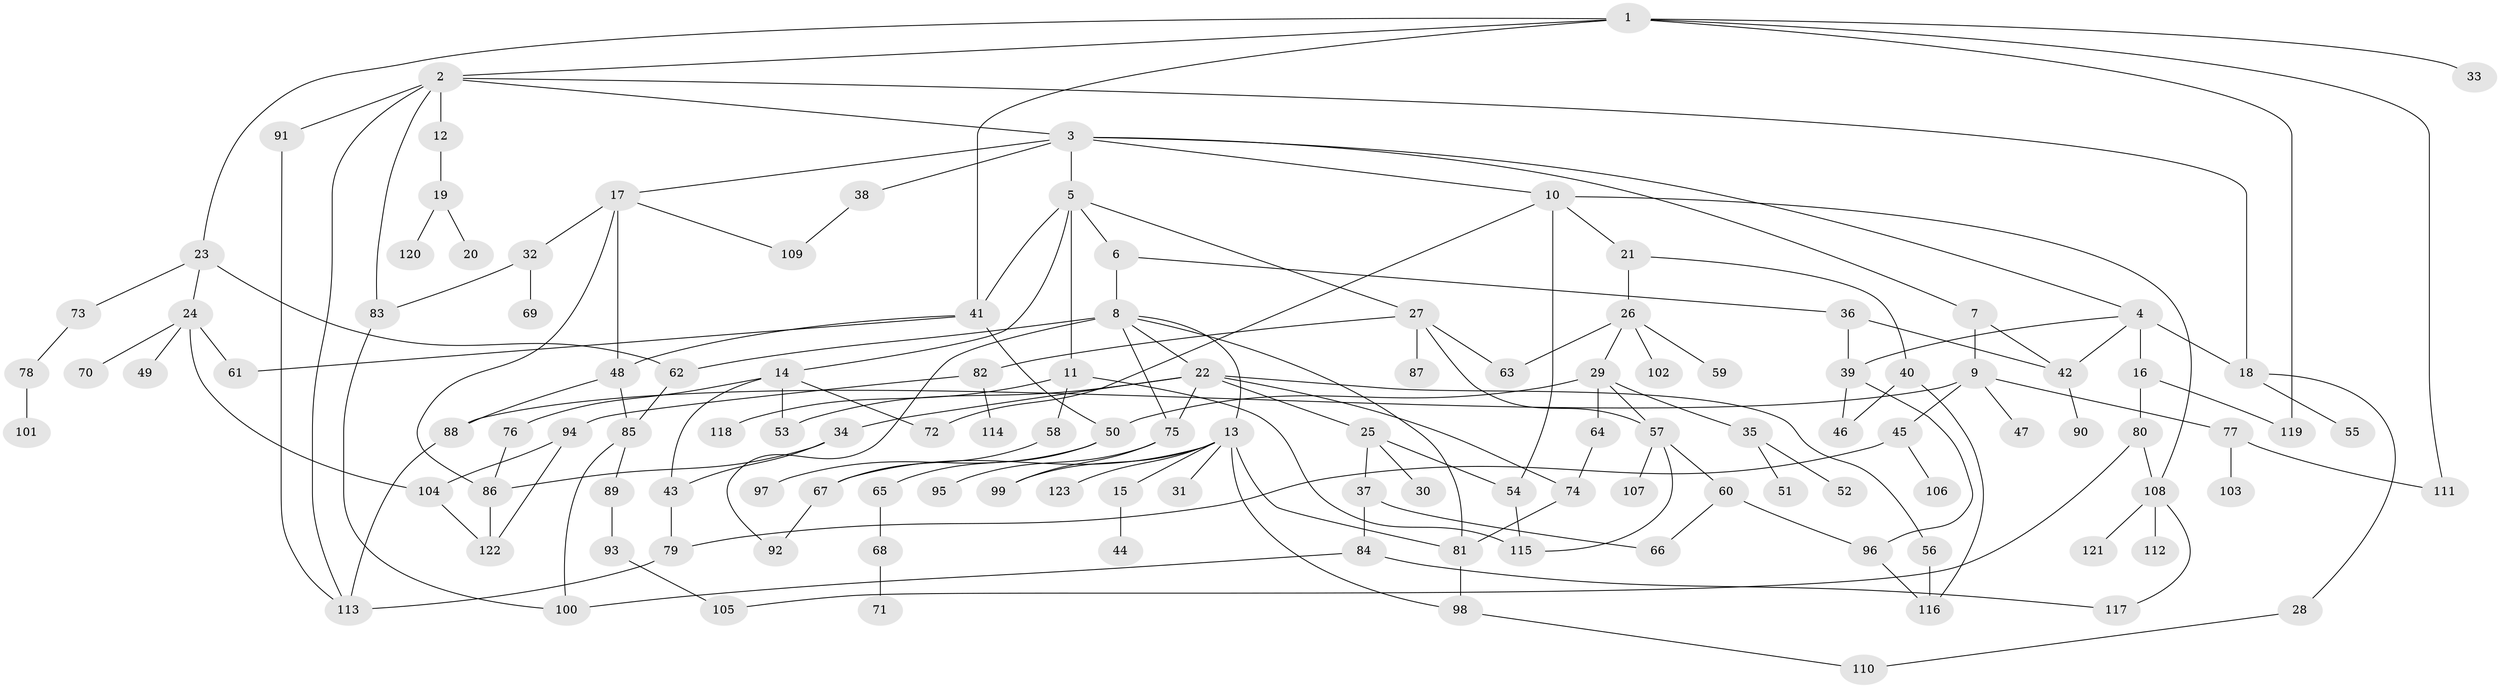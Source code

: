 // Generated by graph-tools (version 1.1) at 2025/34/03/09/25 02:34:06]
// undirected, 123 vertices, 173 edges
graph export_dot {
graph [start="1"]
  node [color=gray90,style=filled];
  1;
  2;
  3;
  4;
  5;
  6;
  7;
  8;
  9;
  10;
  11;
  12;
  13;
  14;
  15;
  16;
  17;
  18;
  19;
  20;
  21;
  22;
  23;
  24;
  25;
  26;
  27;
  28;
  29;
  30;
  31;
  32;
  33;
  34;
  35;
  36;
  37;
  38;
  39;
  40;
  41;
  42;
  43;
  44;
  45;
  46;
  47;
  48;
  49;
  50;
  51;
  52;
  53;
  54;
  55;
  56;
  57;
  58;
  59;
  60;
  61;
  62;
  63;
  64;
  65;
  66;
  67;
  68;
  69;
  70;
  71;
  72;
  73;
  74;
  75;
  76;
  77;
  78;
  79;
  80;
  81;
  82;
  83;
  84;
  85;
  86;
  87;
  88;
  89;
  90;
  91;
  92;
  93;
  94;
  95;
  96;
  97;
  98;
  99;
  100;
  101;
  102;
  103;
  104;
  105;
  106;
  107;
  108;
  109;
  110;
  111;
  112;
  113;
  114;
  115;
  116;
  117;
  118;
  119;
  120;
  121;
  122;
  123;
  1 -- 2;
  1 -- 23;
  1 -- 33;
  1 -- 41;
  1 -- 111;
  1 -- 119;
  2 -- 3;
  2 -- 12;
  2 -- 83;
  2 -- 91;
  2 -- 18;
  2 -- 113;
  3 -- 4;
  3 -- 5;
  3 -- 7;
  3 -- 10;
  3 -- 17;
  3 -- 38;
  4 -- 16;
  4 -- 18;
  4 -- 42;
  4 -- 39;
  5 -- 6;
  5 -- 11;
  5 -- 14;
  5 -- 27;
  5 -- 41;
  6 -- 8;
  6 -- 36;
  7 -- 9;
  7 -- 42;
  8 -- 13;
  8 -- 22;
  8 -- 75;
  8 -- 81;
  8 -- 62;
  8 -- 92;
  9 -- 45;
  9 -- 47;
  9 -- 77;
  9 -- 88;
  10 -- 21;
  10 -- 54;
  10 -- 108;
  10 -- 72;
  11 -- 58;
  11 -- 115;
  11 -- 118;
  12 -- 19;
  13 -- 15;
  13 -- 31;
  13 -- 123;
  13 -- 99;
  13 -- 67;
  13 -- 81;
  13 -- 98;
  14 -- 72;
  14 -- 76;
  14 -- 53;
  14 -- 43;
  15 -- 44;
  16 -- 80;
  16 -- 119;
  17 -- 32;
  17 -- 48;
  17 -- 109;
  17 -- 86;
  18 -- 28;
  18 -- 55;
  19 -- 20;
  19 -- 120;
  21 -- 26;
  21 -- 40;
  22 -- 25;
  22 -- 34;
  22 -- 53;
  22 -- 56;
  22 -- 74;
  22 -- 75;
  23 -- 24;
  23 -- 62;
  23 -- 73;
  24 -- 49;
  24 -- 61;
  24 -- 70;
  24 -- 104;
  25 -- 30;
  25 -- 37;
  25 -- 54;
  26 -- 29;
  26 -- 59;
  26 -- 102;
  26 -- 63;
  27 -- 63;
  27 -- 82;
  27 -- 87;
  27 -- 57;
  28 -- 110;
  29 -- 35;
  29 -- 57;
  29 -- 64;
  29 -- 50;
  32 -- 69;
  32 -- 83;
  34 -- 43;
  34 -- 86;
  35 -- 51;
  35 -- 52;
  36 -- 39;
  36 -- 42;
  37 -- 84;
  37 -- 66;
  38 -- 109;
  39 -- 46;
  39 -- 96;
  40 -- 46;
  40 -- 116;
  41 -- 50;
  41 -- 48;
  41 -- 61;
  42 -- 90;
  43 -- 79;
  45 -- 106;
  45 -- 79;
  48 -- 85;
  48 -- 88;
  50 -- 65;
  50 -- 97;
  54 -- 115;
  56 -- 116;
  57 -- 60;
  57 -- 107;
  57 -- 115;
  58 -- 67;
  60 -- 66;
  60 -- 96;
  62 -- 85;
  64 -- 74;
  65 -- 68;
  67 -- 92;
  68 -- 71;
  73 -- 78;
  74 -- 81;
  75 -- 95;
  75 -- 99;
  76 -- 86;
  77 -- 103;
  77 -- 111;
  78 -- 101;
  79 -- 113;
  80 -- 108;
  80 -- 105;
  81 -- 98;
  82 -- 94;
  82 -- 114;
  83 -- 100;
  84 -- 100;
  84 -- 117;
  85 -- 89;
  85 -- 100;
  86 -- 122;
  88 -- 113;
  89 -- 93;
  91 -- 113;
  93 -- 105;
  94 -- 104;
  94 -- 122;
  96 -- 116;
  98 -- 110;
  104 -- 122;
  108 -- 112;
  108 -- 121;
  108 -- 117;
}
